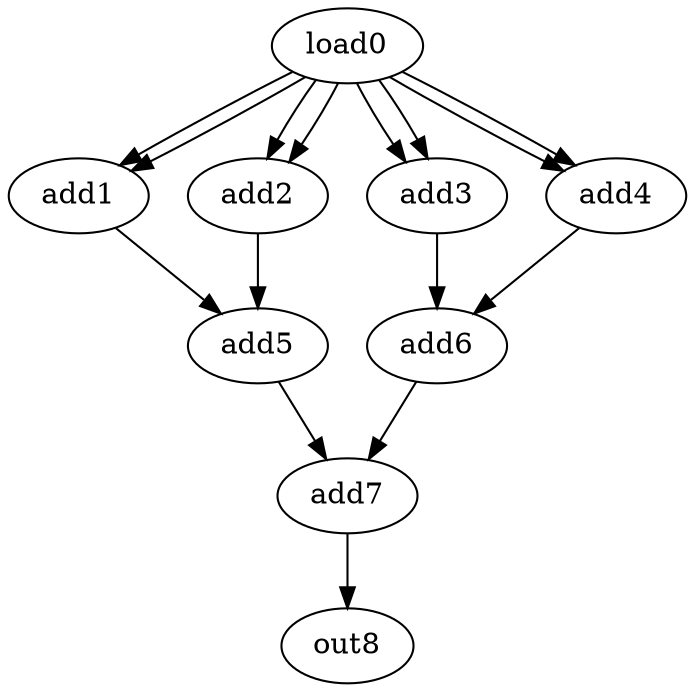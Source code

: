 digraph G {
load0[opcode=load];
add1[opcode=add];
add2[opcode=add];
add3[opcode=add];
add4[opcode=add];
add5[opcode=add];
add6[opcode=add];
add7[opcode=add];
out8[opcode=output];
load0->add1[operand=0];
load0->add2[operand=0];
load0->add3[operand=0];
load0->add4[operand=0];
load0->add1[operand=1];
load0->add2[operand=1];
load0->add3[operand=1];
load0->add4[operand=1];
add1->add5[operand=0];
add2->add5[operand=1];
add3->add6[operand=0];
add4->add6[operand=1];
add5->add7[operand=0];
add6->add7[operand=1];
add7->out8[operand=0];
}

